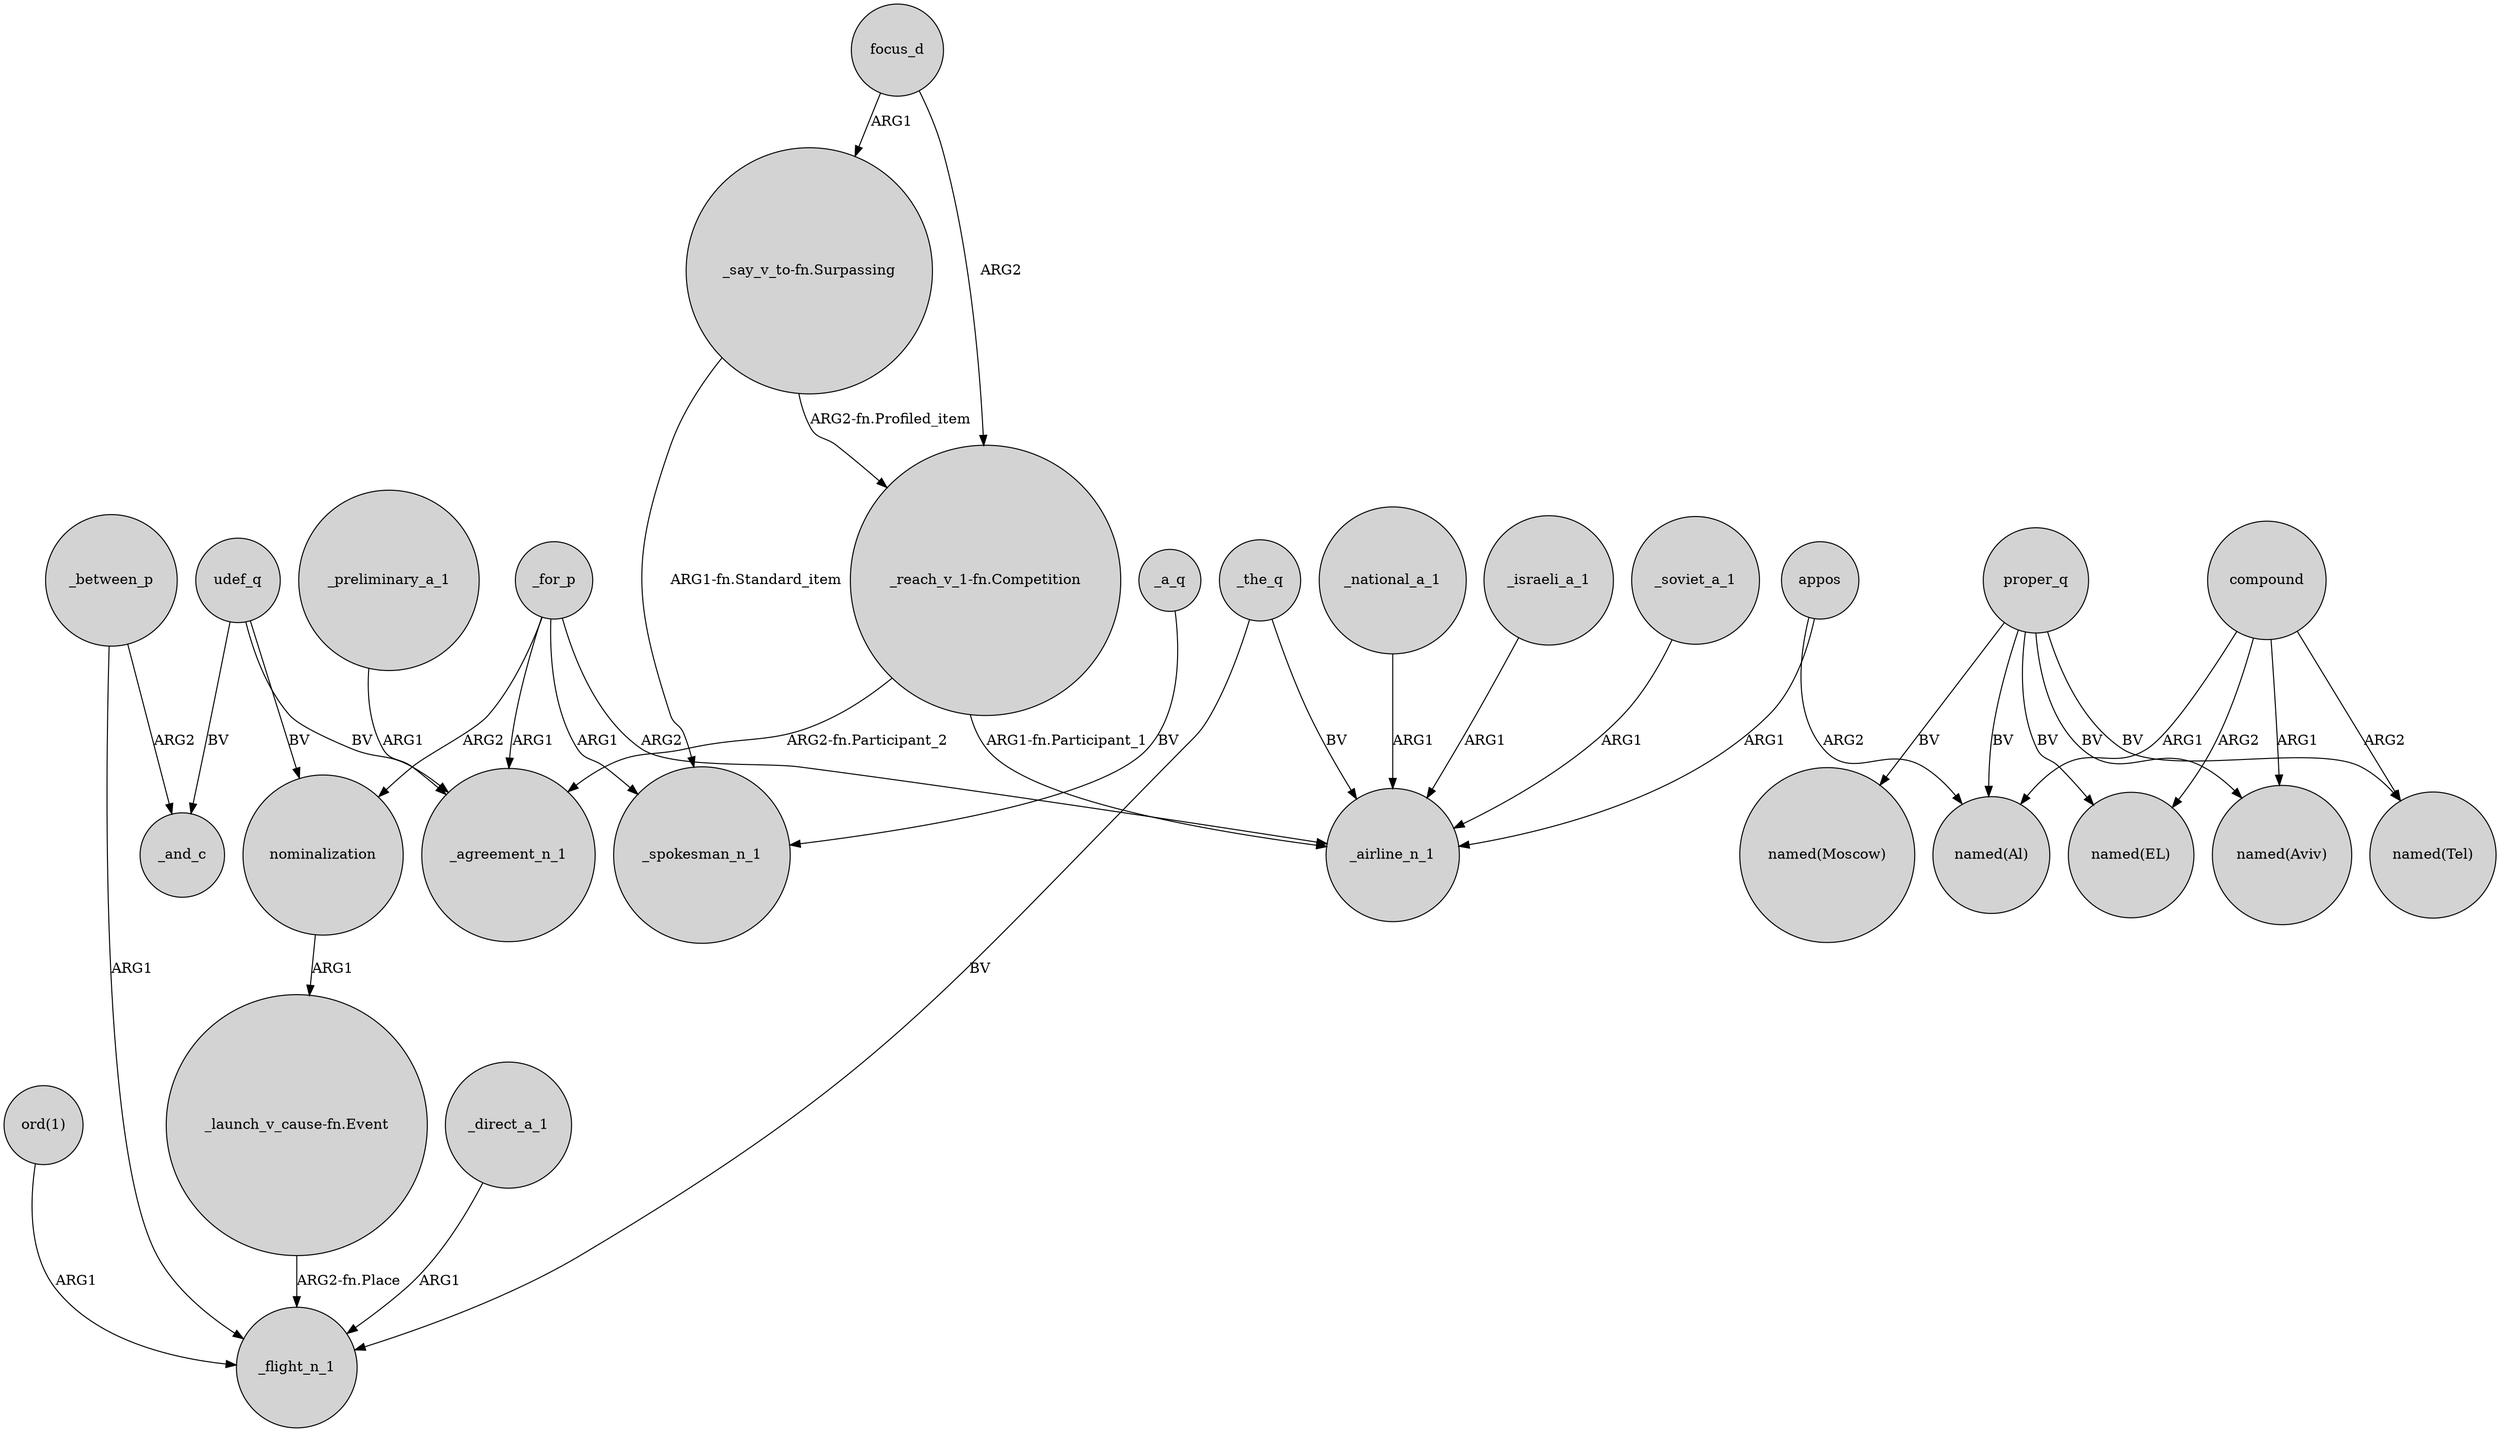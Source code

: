 digraph {
	node [shape=circle style=filled]
	"ord(1)" -> _flight_n_1 [label=ARG1]
	appos -> _airline_n_1 [label=ARG1]
	_the_q -> _flight_n_1 [label=BV]
	proper_q -> "named(EL)" [label=BV]
	"_reach_v_1-fn.Competition" -> _agreement_n_1 [label="ARG2-fn.Participant_2"]
	nominalization -> "_launch_v_cause-fn.Event" [label=ARG1]
	_israeli_a_1 -> _airline_n_1 [label=ARG1]
	udef_q -> nominalization [label=BV]
	_soviet_a_1 -> _airline_n_1 [label=ARG1]
	_for_p -> _spokesman_n_1 [label=ARG1]
	_national_a_1 -> _airline_n_1 [label=ARG1]
	appos -> "named(Al)" [label=ARG2]
	_direct_a_1 -> _flight_n_1 [label=ARG1]
	udef_q -> _and_c [label=BV]
	udef_q -> _agreement_n_1 [label=BV]
	_between_p -> _flight_n_1 [label=ARG1]
	"_launch_v_cause-fn.Event" -> _flight_n_1 [label="ARG2-fn.Place"]
	proper_q -> "named(Moscow)" [label=BV]
	compound -> "named(Aviv)" [label=ARG1]
	_for_p -> nominalization [label=ARG2]
	"_say_v_to-fn.Surpassing" -> "_reach_v_1-fn.Competition" [label="ARG2-fn.Profiled_item"]
	proper_q -> "named(Aviv)" [label=BV]
	_the_q -> _airline_n_1 [label=BV]
	_for_p -> _agreement_n_1 [label=ARG1]
	"_reach_v_1-fn.Competition" -> _airline_n_1 [label="ARG1-fn.Participant_1"]
	compound -> "named(Al)" [label=ARG1]
	focus_d -> "_say_v_to-fn.Surpassing" [label=ARG1]
	compound -> "named(Tel)" [label=ARG2]
	compound -> "named(EL)" [label=ARG2]
	proper_q -> "named(Tel)" [label=BV]
	_preliminary_a_1 -> _agreement_n_1 [label=ARG1]
	focus_d -> "_reach_v_1-fn.Competition" [label=ARG2]
	_for_p -> _airline_n_1 [label=ARG2]
	_a_q -> _spokesman_n_1 [label=BV]
	"_say_v_to-fn.Surpassing" -> _spokesman_n_1 [label="ARG1-fn.Standard_item"]
	proper_q -> "named(Al)" [label=BV]
	_between_p -> _and_c [label=ARG2]
}

